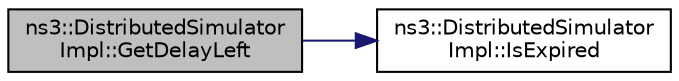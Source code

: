 digraph "ns3::DistributedSimulatorImpl::GetDelayLeft"
{
 // LATEX_PDF_SIZE
  edge [fontname="Helvetica",fontsize="10",labelfontname="Helvetica",labelfontsize="10"];
  node [fontname="Helvetica",fontsize="10",shape=record];
  rankdir="LR";
  Node1 [label="ns3::DistributedSimulator\lImpl::GetDelayLeft",height=0.2,width=0.4,color="black", fillcolor="grey75", style="filled", fontcolor="black",tooltip="Get the remaining time until this event will execute."];
  Node1 -> Node2 [color="midnightblue",fontsize="10",style="solid",fontname="Helvetica"];
  Node2 [label="ns3::DistributedSimulator\lImpl::IsExpired",height=0.2,width=0.4,color="black", fillcolor="white", style="filled",URL="$classns3_1_1_distributed_simulator_impl.html#a99fcdb00e5b24d44a88e444f77a4aaa1",tooltip="Check if an event has already run or been cancelled."];
}
